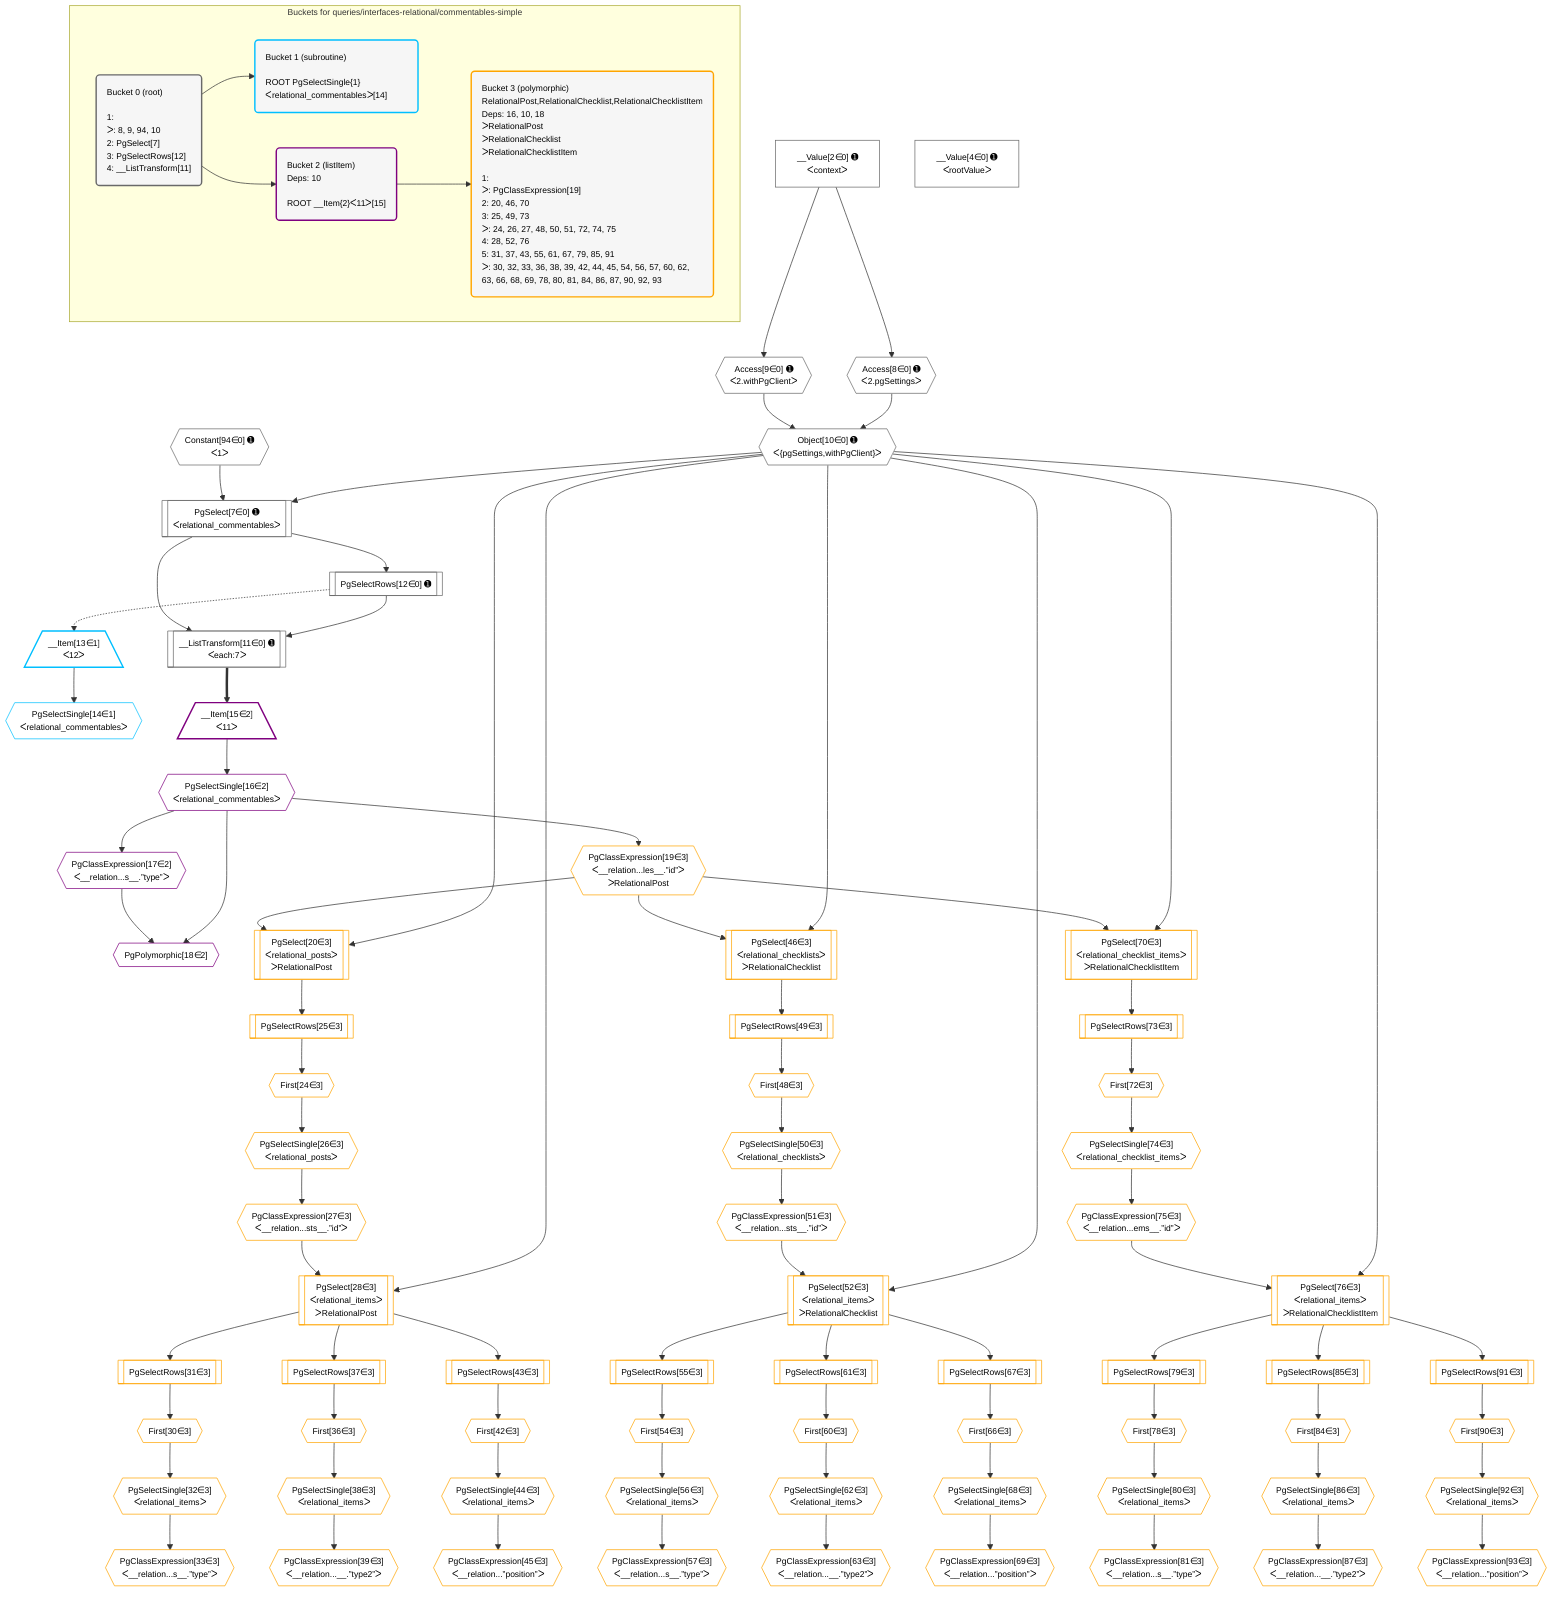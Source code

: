 %%{init: {'themeVariables': { 'fontSize': '12px'}}}%%
graph TD
    classDef path fill:#eee,stroke:#000,color:#000
    classDef plan fill:#fff,stroke-width:1px,color:#000
    classDef itemplan fill:#fff,stroke-width:2px,color:#000
    classDef unbatchedplan fill:#dff,stroke-width:1px,color:#000
    classDef sideeffectplan fill:#fcc,stroke-width:2px,color:#000
    classDef bucket fill:#f6f6f6,color:#000,stroke-width:2px,text-align:left


    %% plan dependencies
    PgSelect7[["PgSelect[7∈0] ➊<br />ᐸrelational_commentablesᐳ"]]:::plan
    Object10{{"Object[10∈0] ➊<br />ᐸ{pgSettings,withPgClient}ᐳ"}}:::plan
    Constant94{{"Constant[94∈0] ➊<br />ᐸ1ᐳ"}}:::plan
    Object10 & Constant94 --> PgSelect7
    Access8{{"Access[8∈0] ➊<br />ᐸ2.pgSettingsᐳ"}}:::plan
    Access9{{"Access[9∈0] ➊<br />ᐸ2.withPgClientᐳ"}}:::plan
    Access8 & Access9 --> Object10
    __ListTransform11[["__ListTransform[11∈0] ➊<br />ᐸeach:7ᐳ"]]:::plan
    PgSelectRows12[["PgSelectRows[12∈0] ➊"]]:::plan
    PgSelectRows12 & PgSelect7 --> __ListTransform11
    __Value2["__Value[2∈0] ➊<br />ᐸcontextᐳ"]:::plan
    __Value2 --> Access8
    __Value2 --> Access9
    PgSelect7 --> PgSelectRows12
    __Value4["__Value[4∈0] ➊<br />ᐸrootValueᐳ"]:::plan
    __Item13[/"__Item[13∈1]<br />ᐸ12ᐳ"\]:::itemplan
    PgSelectRows12 -.-> __Item13
    PgSelectSingle14{{"PgSelectSingle[14∈1]<br />ᐸrelational_commentablesᐳ"}}:::plan
    __Item13 --> PgSelectSingle14
    PgPolymorphic18{{"PgPolymorphic[18∈2]"}}:::plan
    PgSelectSingle16{{"PgSelectSingle[16∈2]<br />ᐸrelational_commentablesᐳ"}}:::plan
    PgClassExpression17{{"PgClassExpression[17∈2]<br />ᐸ__relation...s__.”type”ᐳ"}}:::plan
    PgSelectSingle16 & PgClassExpression17 --> PgPolymorphic18
    __Item15[/"__Item[15∈2]<br />ᐸ11ᐳ"\]:::itemplan
    __ListTransform11 ==> __Item15
    __Item15 --> PgSelectSingle16
    PgSelectSingle16 --> PgClassExpression17
    PgSelect20[["PgSelect[20∈3]<br />ᐸrelational_postsᐳ<br />ᐳRelationalPost"]]:::plan
    PgClassExpression19{{"PgClassExpression[19∈3]<br />ᐸ__relation...les__.”id”ᐳ<br />ᐳRelationalPost"}}:::plan
    Object10 & PgClassExpression19 --> PgSelect20
    PgSelect28[["PgSelect[28∈3]<br />ᐸrelational_itemsᐳ<br />ᐳRelationalPost"]]:::plan
    PgClassExpression27{{"PgClassExpression[27∈3]<br />ᐸ__relation...sts__.”id”ᐳ"}}:::plan
    Object10 & PgClassExpression27 --> PgSelect28
    PgSelect46[["PgSelect[46∈3]<br />ᐸrelational_checklistsᐳ<br />ᐳRelationalChecklist"]]:::plan
    Object10 & PgClassExpression19 --> PgSelect46
    PgSelect52[["PgSelect[52∈3]<br />ᐸrelational_itemsᐳ<br />ᐳRelationalChecklist"]]:::plan
    PgClassExpression51{{"PgClassExpression[51∈3]<br />ᐸ__relation...sts__.”id”ᐳ"}}:::plan
    Object10 & PgClassExpression51 --> PgSelect52
    PgSelect70[["PgSelect[70∈3]<br />ᐸrelational_checklist_itemsᐳ<br />ᐳRelationalChecklistItem"]]:::plan
    Object10 & PgClassExpression19 --> PgSelect70
    PgSelect76[["PgSelect[76∈3]<br />ᐸrelational_itemsᐳ<br />ᐳRelationalChecklistItem"]]:::plan
    PgClassExpression75{{"PgClassExpression[75∈3]<br />ᐸ__relation...ems__.”id”ᐳ"}}:::plan
    Object10 & PgClassExpression75 --> PgSelect76
    PgSelectSingle16 --> PgClassExpression19
    First24{{"First[24∈3]"}}:::plan
    PgSelectRows25[["PgSelectRows[25∈3]"]]:::plan
    PgSelectRows25 --> First24
    PgSelect20 --> PgSelectRows25
    PgSelectSingle26{{"PgSelectSingle[26∈3]<br />ᐸrelational_postsᐳ"}}:::plan
    First24 --> PgSelectSingle26
    PgSelectSingle26 --> PgClassExpression27
    First30{{"First[30∈3]"}}:::plan
    PgSelectRows31[["PgSelectRows[31∈3]"]]:::plan
    PgSelectRows31 --> First30
    PgSelect28 --> PgSelectRows31
    PgSelectSingle32{{"PgSelectSingle[32∈3]<br />ᐸrelational_itemsᐳ"}}:::plan
    First30 --> PgSelectSingle32
    PgClassExpression33{{"PgClassExpression[33∈3]<br />ᐸ__relation...s__.”type”ᐳ"}}:::plan
    PgSelectSingle32 --> PgClassExpression33
    First36{{"First[36∈3]"}}:::plan
    PgSelectRows37[["PgSelectRows[37∈3]"]]:::plan
    PgSelectRows37 --> First36
    PgSelect28 --> PgSelectRows37
    PgSelectSingle38{{"PgSelectSingle[38∈3]<br />ᐸrelational_itemsᐳ"}}:::plan
    First36 --> PgSelectSingle38
    PgClassExpression39{{"PgClassExpression[39∈3]<br />ᐸ__relation...__.”type2”ᐳ"}}:::plan
    PgSelectSingle38 --> PgClassExpression39
    First42{{"First[42∈3]"}}:::plan
    PgSelectRows43[["PgSelectRows[43∈3]"]]:::plan
    PgSelectRows43 --> First42
    PgSelect28 --> PgSelectRows43
    PgSelectSingle44{{"PgSelectSingle[44∈3]<br />ᐸrelational_itemsᐳ"}}:::plan
    First42 --> PgSelectSingle44
    PgClassExpression45{{"PgClassExpression[45∈3]<br />ᐸ__relation...”position”ᐳ"}}:::plan
    PgSelectSingle44 --> PgClassExpression45
    First48{{"First[48∈3]"}}:::plan
    PgSelectRows49[["PgSelectRows[49∈3]"]]:::plan
    PgSelectRows49 --> First48
    PgSelect46 --> PgSelectRows49
    PgSelectSingle50{{"PgSelectSingle[50∈3]<br />ᐸrelational_checklistsᐳ"}}:::plan
    First48 --> PgSelectSingle50
    PgSelectSingle50 --> PgClassExpression51
    First54{{"First[54∈3]"}}:::plan
    PgSelectRows55[["PgSelectRows[55∈3]"]]:::plan
    PgSelectRows55 --> First54
    PgSelect52 --> PgSelectRows55
    PgSelectSingle56{{"PgSelectSingle[56∈3]<br />ᐸrelational_itemsᐳ"}}:::plan
    First54 --> PgSelectSingle56
    PgClassExpression57{{"PgClassExpression[57∈3]<br />ᐸ__relation...s__.”type”ᐳ"}}:::plan
    PgSelectSingle56 --> PgClassExpression57
    First60{{"First[60∈3]"}}:::plan
    PgSelectRows61[["PgSelectRows[61∈3]"]]:::plan
    PgSelectRows61 --> First60
    PgSelect52 --> PgSelectRows61
    PgSelectSingle62{{"PgSelectSingle[62∈3]<br />ᐸrelational_itemsᐳ"}}:::plan
    First60 --> PgSelectSingle62
    PgClassExpression63{{"PgClassExpression[63∈3]<br />ᐸ__relation...__.”type2”ᐳ"}}:::plan
    PgSelectSingle62 --> PgClassExpression63
    First66{{"First[66∈3]"}}:::plan
    PgSelectRows67[["PgSelectRows[67∈3]"]]:::plan
    PgSelectRows67 --> First66
    PgSelect52 --> PgSelectRows67
    PgSelectSingle68{{"PgSelectSingle[68∈3]<br />ᐸrelational_itemsᐳ"}}:::plan
    First66 --> PgSelectSingle68
    PgClassExpression69{{"PgClassExpression[69∈3]<br />ᐸ__relation...”position”ᐳ"}}:::plan
    PgSelectSingle68 --> PgClassExpression69
    First72{{"First[72∈3]"}}:::plan
    PgSelectRows73[["PgSelectRows[73∈3]"]]:::plan
    PgSelectRows73 --> First72
    PgSelect70 --> PgSelectRows73
    PgSelectSingle74{{"PgSelectSingle[74∈3]<br />ᐸrelational_checklist_itemsᐳ"}}:::plan
    First72 --> PgSelectSingle74
    PgSelectSingle74 --> PgClassExpression75
    First78{{"First[78∈3]"}}:::plan
    PgSelectRows79[["PgSelectRows[79∈3]"]]:::plan
    PgSelectRows79 --> First78
    PgSelect76 --> PgSelectRows79
    PgSelectSingle80{{"PgSelectSingle[80∈3]<br />ᐸrelational_itemsᐳ"}}:::plan
    First78 --> PgSelectSingle80
    PgClassExpression81{{"PgClassExpression[81∈3]<br />ᐸ__relation...s__.”type”ᐳ"}}:::plan
    PgSelectSingle80 --> PgClassExpression81
    First84{{"First[84∈3]"}}:::plan
    PgSelectRows85[["PgSelectRows[85∈3]"]]:::plan
    PgSelectRows85 --> First84
    PgSelect76 --> PgSelectRows85
    PgSelectSingle86{{"PgSelectSingle[86∈3]<br />ᐸrelational_itemsᐳ"}}:::plan
    First84 --> PgSelectSingle86
    PgClassExpression87{{"PgClassExpression[87∈3]<br />ᐸ__relation...__.”type2”ᐳ"}}:::plan
    PgSelectSingle86 --> PgClassExpression87
    First90{{"First[90∈3]"}}:::plan
    PgSelectRows91[["PgSelectRows[91∈3]"]]:::plan
    PgSelectRows91 --> First90
    PgSelect76 --> PgSelectRows91
    PgSelectSingle92{{"PgSelectSingle[92∈3]<br />ᐸrelational_itemsᐳ"}}:::plan
    First90 --> PgSelectSingle92
    PgClassExpression93{{"PgClassExpression[93∈3]<br />ᐸ__relation...”position”ᐳ"}}:::plan
    PgSelectSingle92 --> PgClassExpression93

    %% define steps

    subgraph "Buckets for queries/interfaces-relational/commentables-simple"
    Bucket0("Bucket 0 (root)<br /><br />1: <br />ᐳ: 8, 9, 94, 10<br />2: PgSelect[7]<br />3: PgSelectRows[12]<br />4: __ListTransform[11]"):::bucket
    classDef bucket0 stroke:#696969
    class Bucket0,__Value2,__Value4,PgSelect7,Access8,Access9,Object10,__ListTransform11,PgSelectRows12,Constant94 bucket0
    Bucket1("Bucket 1 (subroutine)<br /><br />ROOT PgSelectSingle{1}ᐸrelational_commentablesᐳ[14]"):::bucket
    classDef bucket1 stroke:#00bfff
    class Bucket1,__Item13,PgSelectSingle14 bucket1
    Bucket2("Bucket 2 (listItem)<br />Deps: 10<br /><br />ROOT __Item{2}ᐸ11ᐳ[15]"):::bucket
    classDef bucket2 stroke:#7f007f
    class Bucket2,__Item15,PgSelectSingle16,PgClassExpression17,PgPolymorphic18 bucket2
    Bucket3("Bucket 3 (polymorphic)<br />RelationalPost,RelationalChecklist,RelationalChecklistItem<br />Deps: 16, 10, 18<br />ᐳRelationalPost<br />ᐳRelationalChecklist<br />ᐳRelationalChecklistItem<br /><br />1: <br />ᐳ: PgClassExpression[19]<br />2: 20, 46, 70<br />3: 25, 49, 73<br />ᐳ: 24, 26, 27, 48, 50, 51, 72, 74, 75<br />4: 28, 52, 76<br />5: 31, 37, 43, 55, 61, 67, 79, 85, 91<br />ᐳ: 30, 32, 33, 36, 38, 39, 42, 44, 45, 54, 56, 57, 60, 62, 63, 66, 68, 69, 78, 80, 81, 84, 86, 87, 90, 92, 93"):::bucket
    classDef bucket3 stroke:#ffa500
    class Bucket3,PgClassExpression19,PgSelect20,First24,PgSelectRows25,PgSelectSingle26,PgClassExpression27,PgSelect28,First30,PgSelectRows31,PgSelectSingle32,PgClassExpression33,First36,PgSelectRows37,PgSelectSingle38,PgClassExpression39,First42,PgSelectRows43,PgSelectSingle44,PgClassExpression45,PgSelect46,First48,PgSelectRows49,PgSelectSingle50,PgClassExpression51,PgSelect52,First54,PgSelectRows55,PgSelectSingle56,PgClassExpression57,First60,PgSelectRows61,PgSelectSingle62,PgClassExpression63,First66,PgSelectRows67,PgSelectSingle68,PgClassExpression69,PgSelect70,First72,PgSelectRows73,PgSelectSingle74,PgClassExpression75,PgSelect76,First78,PgSelectRows79,PgSelectSingle80,PgClassExpression81,First84,PgSelectRows85,PgSelectSingle86,PgClassExpression87,First90,PgSelectRows91,PgSelectSingle92,PgClassExpression93 bucket3
    Bucket0 --> Bucket1 & Bucket2
    Bucket2 --> Bucket3
    end